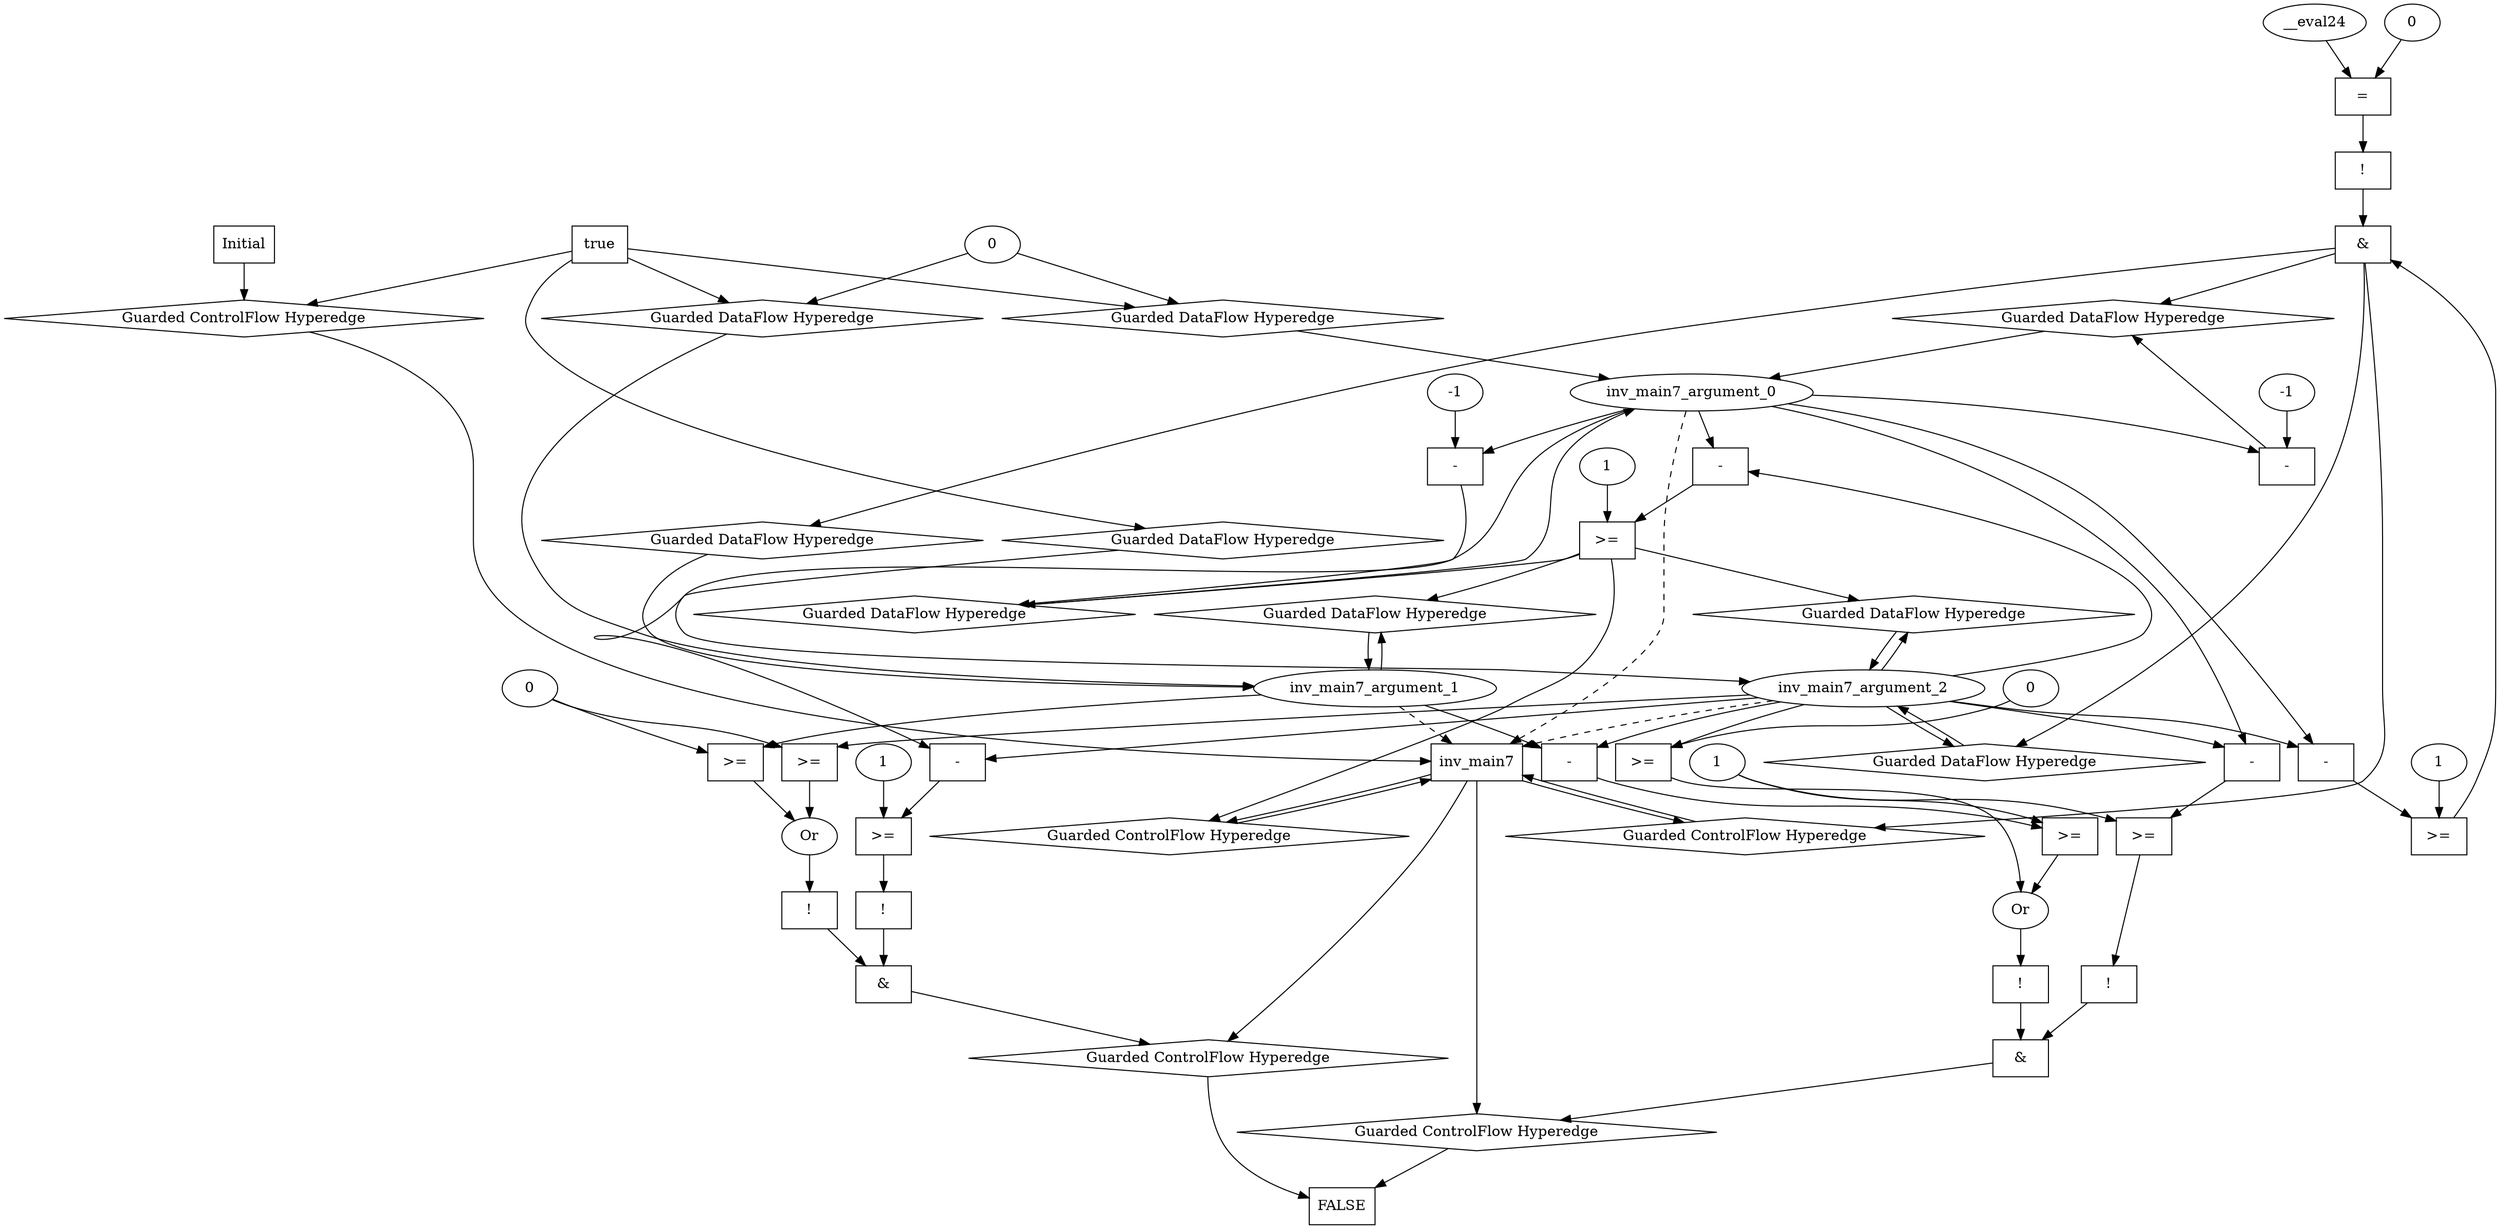 digraph dag {
inv_main7 [label="inv_main7" shape="rect"];
FALSE [label="FALSE" shape="rect"];
Initial [label="Initial" shape="rect"];
ControlFowHyperEdge_0 [label="Guarded ControlFlow Hyperedge" shape="diamond"];
inv_main7 -> ControlFowHyperEdge_0[label=""]
ControlFowHyperEdge_0 -> inv_main7[label=""]
ControlFowHyperEdge_1 [label="Guarded ControlFlow Hyperedge" shape="diamond"];
inv_main7 -> ControlFowHyperEdge_1[label=""]
ControlFowHyperEdge_1 -> inv_main7[label=""]
ControlFowHyperEdge_2 [label="Guarded ControlFlow Hyperedge" shape="diamond"];
Initial -> ControlFowHyperEdge_2[label=""]
ControlFowHyperEdge_2 -> inv_main7[label=""]
ControlFowHyperEdge_3 [label="Guarded ControlFlow Hyperedge" shape="diamond"];
inv_main7 -> ControlFowHyperEdge_3[label=""]
ControlFowHyperEdge_3 -> FALSE[label=""]
ControlFowHyperEdge_4 [label="Guarded ControlFlow Hyperedge" shape="diamond"];
inv_main7 -> ControlFowHyperEdge_4[label=""]
ControlFowHyperEdge_4 -> FALSE[label=""]
inv_main7_argument_0 [label="inv_main7_argument_0" shape="oval"];
inv_main7_argument_0 -> inv_main7[label="" style="dashed"]
inv_main7_argument_1 [label="inv_main7_argument_1" shape="oval"];
inv_main7_argument_1 -> inv_main7[label="" style="dashed"]
inv_main7_argument_2 [label="inv_main7_argument_2" shape="oval"];
inv_main7_argument_2 -> inv_main7[label="" style="dashed"]

xxxinv_main7___inv_main7_0xxx_and [label="&" shape="rect"];
xxxinv_main7___inv_main7_0xxxguard_0_node_0 [label="!" shape="rect"];
xxxinv_main7___inv_main7_0xxxguard_0_node_1 [label="=" shape="rect"];
xxxinv_main7___inv_main7_0xxxguard_0_node_2 [label="__eval24"];
xxxinv_main7___inv_main7_0xxxguard_0_node_3 [label="0"];
xxxinv_main7___inv_main7_0xxxguard_0_node_1->xxxinv_main7___inv_main7_0xxxguard_0_node_0
xxxinv_main7___inv_main7_0xxxguard_0_node_2->xxxinv_main7___inv_main7_0xxxguard_0_node_1
xxxinv_main7___inv_main7_0xxxguard_0_node_3->xxxinv_main7___inv_main7_0xxxguard_0_node_1

xxxinv_main7___inv_main7_0xxxguard_0_node_0->xxxinv_main7___inv_main7_0xxx_and [label=""];
xxxinv_main7___inv_main7_0xxxguard1_node_0 [label=">=" shape="rect"];
xxxinv_main7___inv_main7_0xxxguard1_node_1 [label="-" shape="rect"];
xxxinv_main7___inv_main7_0xxxguard1_node_4 [label="1"];
xxxinv_main7___inv_main7_0xxxguard1_node_1->xxxinv_main7___inv_main7_0xxxguard1_node_0
xxxinv_main7___inv_main7_0xxxguard1_node_4->xxxinv_main7___inv_main7_0xxxguard1_node_0
inv_main7_argument_2->xxxinv_main7___inv_main7_0xxxguard1_node_1
inv_main7_argument_0->xxxinv_main7___inv_main7_0xxxguard1_node_1

xxxinv_main7___inv_main7_0xxxguard1_node_0->xxxinv_main7___inv_main7_0xxx_and [label=""];
xxxinv_main7___inv_main7_0xxx_and->ControlFowHyperEdge_0 [label=""];
xxxinv_main7___inv_main7_0xxxdataFlow_0_node_0 [label="-" shape="rect"];
xxxinv_main7___inv_main7_0xxxdataFlow_0_node_2 [label="-1"];
inv_main7_argument_0->xxxinv_main7___inv_main7_0xxxdataFlow_0_node_0
xxxinv_main7___inv_main7_0xxxdataFlow_0_node_2->xxxinv_main7___inv_main7_0xxxdataFlow_0_node_0

xxxinv_main7___inv_main7_0xxxdataFlow_0_node_0->DataFowHyperEdge_0_inv_main7_argument_0 [label=""];
xxxinv_main7___inv_main7_1xxxguard_0_node_0 [label=">=" shape="rect"];
xxxinv_main7___inv_main7_1xxxguard_0_node_1 [label="-" shape="rect"];
xxxinv_main7___inv_main7_1xxxguard_0_node_4 [label="1"];
xxxinv_main7___inv_main7_1xxxguard_0_node_1->xxxinv_main7___inv_main7_1xxxguard_0_node_0
xxxinv_main7___inv_main7_1xxxguard_0_node_4->xxxinv_main7___inv_main7_1xxxguard_0_node_0
inv_main7_argument_2->xxxinv_main7___inv_main7_1xxxguard_0_node_1
inv_main7_argument_0->xxxinv_main7___inv_main7_1xxxguard_0_node_1

xxxinv_main7___inv_main7_1xxxguard_0_node_0->ControlFowHyperEdge_1 [label=""];
xxxinv_main7___inv_main7_1xxxdataFlow_0_node_0 [label="-" shape="rect"];
xxxinv_main7___inv_main7_1xxxdataFlow_0_node_2 [label="-1"];
inv_main7_argument_0->xxxinv_main7___inv_main7_1xxxdataFlow_0_node_0
xxxinv_main7___inv_main7_1xxxdataFlow_0_node_2->xxxinv_main7___inv_main7_1xxxdataFlow_0_node_0

xxxinv_main7___inv_main7_1xxxdataFlow_0_node_0->DataFowHyperEdge_1_inv_main7_argument_0 [label=""];
true_2 [label="true" shape="rect"];
true_2->ControlFowHyperEdge_2 [label=""];
xxxinv_main7___Initial_2xxxdataFlow_0_node_0 [label="0"];

xxxinv_main7___Initial_2xxxdataFlow_0_node_0->DataFowHyperEdge_2_inv_main7_argument_0 [label=""];

xxxinv_main7___Initial_2xxxdataFlow_0_node_0->DataFowHyperEdge_2_inv_main7_argument_1 [label=""];
xxxFALSE___inv_main7_3xxx_and [label="&" shape="rect"];
xxxFALSE___inv_main7_3xxxguard_0_node_0 [label="!" shape="rect"];
xxxFALSE___inv_main7_3xxxguard_0_node_1 [label="Or"];
xxxFALSE___inv_main7_3xxxguard_0_node_2 [label=">=" shape="rect"];
xxxFALSE___inv_main7_3xxxguard_0_node_4 [label="0"];
xxxFALSE___inv_main7_3xxxguard_0_node_5 [label=">=" shape="rect"];
xxxFALSE___inv_main7_3xxxguard_0_node_1->xxxFALSE___inv_main7_3xxxguard_0_node_0
xxxFALSE___inv_main7_3xxxguard_0_node_2->xxxFALSE___inv_main7_3xxxguard_0_node_1
xxxFALSE___inv_main7_3xxxguard_0_node_5->xxxFALSE___inv_main7_3xxxguard_0_node_1
inv_main7_argument_1->xxxFALSE___inv_main7_3xxxguard_0_node_2
xxxFALSE___inv_main7_3xxxguard_0_node_4->xxxFALSE___inv_main7_3xxxguard_0_node_2
xxxFALSE___inv_main7_3xxxguard_0_node_4->xxxFALSE___inv_main7_3xxxguard_0_node_5
inv_main7_argument_2->xxxFALSE___inv_main7_3xxxguard_0_node_5

xxxFALSE___inv_main7_3xxxguard_0_node_0->xxxFALSE___inv_main7_3xxx_and [label=""];
xxxFALSE___inv_main7_3xxxguard1_node_0 [label="!" shape="rect"];
xxxFALSE___inv_main7_3xxxguard1_node_1 [label=">=" shape="rect"];
xxxFALSE___inv_main7_3xxxguard1_node_2 [label="-" shape="rect"];
xxxFALSE___inv_main7_3xxxguard1_node_5 [label="1"];
xxxFALSE___inv_main7_3xxxguard1_node_1->xxxFALSE___inv_main7_3xxxguard1_node_0
xxxFALSE___inv_main7_3xxxguard1_node_2->xxxFALSE___inv_main7_3xxxguard1_node_1
xxxFALSE___inv_main7_3xxxguard1_node_5->xxxFALSE___inv_main7_3xxxguard1_node_1
inv_main7_argument_2->xxxFALSE___inv_main7_3xxxguard1_node_2
inv_main7_argument_0->xxxFALSE___inv_main7_3xxxguard1_node_2

xxxFALSE___inv_main7_3xxxguard1_node_0->xxxFALSE___inv_main7_3xxx_and [label=""];
xxxFALSE___inv_main7_3xxx_and->ControlFowHyperEdge_3 [label=""];
xxxFALSE___inv_main7_4xxx_and [label="&" shape="rect"];
xxxFALSE___inv_main7_4xxxguard_0_node_0 [label="!" shape="rect"];
xxxFALSE___inv_main7_4xxxguard_0_node_1 [label="Or"];
xxxFALSE___inv_main7_4xxxguard_0_node_2 [label=">=" shape="rect"];
xxxFALSE___inv_main7_4xxxguard_0_node_3 [label="-" shape="rect"];
xxxFALSE___inv_main7_4xxxguard_0_node_6 [label="1"];
xxxFALSE___inv_main7_4xxxguard_0_node_7 [label=">=" shape="rect"];
xxxFALSE___inv_main7_4xxxguard_0_node_8 [label="0"];
xxxFALSE___inv_main7_4xxxguard_0_node_1->xxxFALSE___inv_main7_4xxxguard_0_node_0
xxxFALSE___inv_main7_4xxxguard_0_node_2->xxxFALSE___inv_main7_4xxxguard_0_node_1
xxxFALSE___inv_main7_4xxxguard_0_node_7->xxxFALSE___inv_main7_4xxxguard_0_node_1
xxxFALSE___inv_main7_4xxxguard_0_node_3->xxxFALSE___inv_main7_4xxxguard_0_node_2
xxxFALSE___inv_main7_4xxxguard_0_node_6->xxxFALSE___inv_main7_4xxxguard_0_node_2
inv_main7_argument_2->xxxFALSE___inv_main7_4xxxguard_0_node_3
inv_main7_argument_1->xxxFALSE___inv_main7_4xxxguard_0_node_3
xxxFALSE___inv_main7_4xxxguard_0_node_8->xxxFALSE___inv_main7_4xxxguard_0_node_7
inv_main7_argument_2->xxxFALSE___inv_main7_4xxxguard_0_node_7

xxxFALSE___inv_main7_4xxxguard_0_node_0->xxxFALSE___inv_main7_4xxx_and [label=""];
xxxFALSE___inv_main7_4xxxguard1_node_0 [label="!" shape="rect"];
xxxFALSE___inv_main7_4xxxguard1_node_1 [label=">=" shape="rect"];
xxxFALSE___inv_main7_4xxxguard1_node_2 [label="-" shape="rect"];
xxxFALSE___inv_main7_4xxxguard1_node_1->xxxFALSE___inv_main7_4xxxguard1_node_0
xxxFALSE___inv_main7_4xxxguard1_node_2->xxxFALSE___inv_main7_4xxxguard1_node_1
xxxFALSE___inv_main7_4xxxguard_0_node_6->xxxFALSE___inv_main7_4xxxguard1_node_1
inv_main7_argument_2->xxxFALSE___inv_main7_4xxxguard1_node_2
inv_main7_argument_0->xxxFALSE___inv_main7_4xxxguard1_node_2

xxxFALSE___inv_main7_4xxxguard1_node_0->xxxFALSE___inv_main7_4xxx_and [label=""];
xxxFALSE___inv_main7_4xxx_and->ControlFowHyperEdge_4 [label=""];
DataFowHyperEdge_0_inv_main7_argument_0 [label="Guarded DataFlow Hyperedge" shape="diamond"];
DataFowHyperEdge_0_inv_main7_argument_0 -> inv_main7_argument_0[label=""]
xxxinv_main7___inv_main7_0xxx_and -> DataFowHyperEdge_0_inv_main7_argument_0[label=""]
DataFowHyperEdge_0_inv_main7_argument_1 [label="Guarded DataFlow Hyperedge" shape="diamond"];
DataFowHyperEdge_0_inv_main7_argument_1 -> inv_main7_argument_1[label=""]
xxxinv_main7___inv_main7_0xxx_and -> DataFowHyperEdge_0_inv_main7_argument_1[label=""]
DataFowHyperEdge_0_inv_main7_argument_2 [label="Guarded DataFlow Hyperedge" shape="diamond"];
DataFowHyperEdge_0_inv_main7_argument_2 -> inv_main7_argument_2[label=""]
xxxinv_main7___inv_main7_0xxx_and -> DataFowHyperEdge_0_inv_main7_argument_2[label=""]
DataFowHyperEdge_1_inv_main7_argument_0 [label="Guarded DataFlow Hyperedge" shape="diamond"];
DataFowHyperEdge_1_inv_main7_argument_0 -> inv_main7_argument_0[label=""]
xxxinv_main7___inv_main7_1xxxguard_0_node_0 -> DataFowHyperEdge_1_inv_main7_argument_0[label=""]
DataFowHyperEdge_1_inv_main7_argument_1 [label="Guarded DataFlow Hyperedge" shape="diamond"];
DataFowHyperEdge_1_inv_main7_argument_1 -> inv_main7_argument_1[label=""]
xxxinv_main7___inv_main7_1xxxguard_0_node_0 -> DataFowHyperEdge_1_inv_main7_argument_1[label=""]
DataFowHyperEdge_1_inv_main7_argument_2 [label="Guarded DataFlow Hyperedge" shape="diamond"];
DataFowHyperEdge_1_inv_main7_argument_2 -> inv_main7_argument_2[label=""]
xxxinv_main7___inv_main7_1xxxguard_0_node_0 -> DataFowHyperEdge_1_inv_main7_argument_2[label=""]
DataFowHyperEdge_2_inv_main7_argument_0 [label="Guarded DataFlow Hyperedge" shape="diamond"];
DataFowHyperEdge_2_inv_main7_argument_0 -> inv_main7_argument_0[label=""]
true_2->DataFowHyperEdge_2_inv_main7_argument_0 [label=""];
DataFowHyperEdge_2_inv_main7_argument_1 [label="Guarded DataFlow Hyperedge" shape="diamond"];
DataFowHyperEdge_2_inv_main7_argument_1 -> inv_main7_argument_1[label=""]
true_2->DataFowHyperEdge_2_inv_main7_argument_1 [label=""];
DataFowHyperEdge_2_inv_main7_argument_2 [label="Guarded DataFlow Hyperedge" shape="diamond"];
DataFowHyperEdge_2_inv_main7_argument_2 -> inv_main7_argument_2[label=""]
true_2->DataFowHyperEdge_2_inv_main7_argument_2 [label=""];
inv_main7_argument_2 -> DataFowHyperEdge_0_inv_main7_argument_2[label=""]
inv_main7_argument_1 -> DataFowHyperEdge_1_inv_main7_argument_1[label=""]
inv_main7_argument_2 -> DataFowHyperEdge_1_inv_main7_argument_2[label=""]
}
